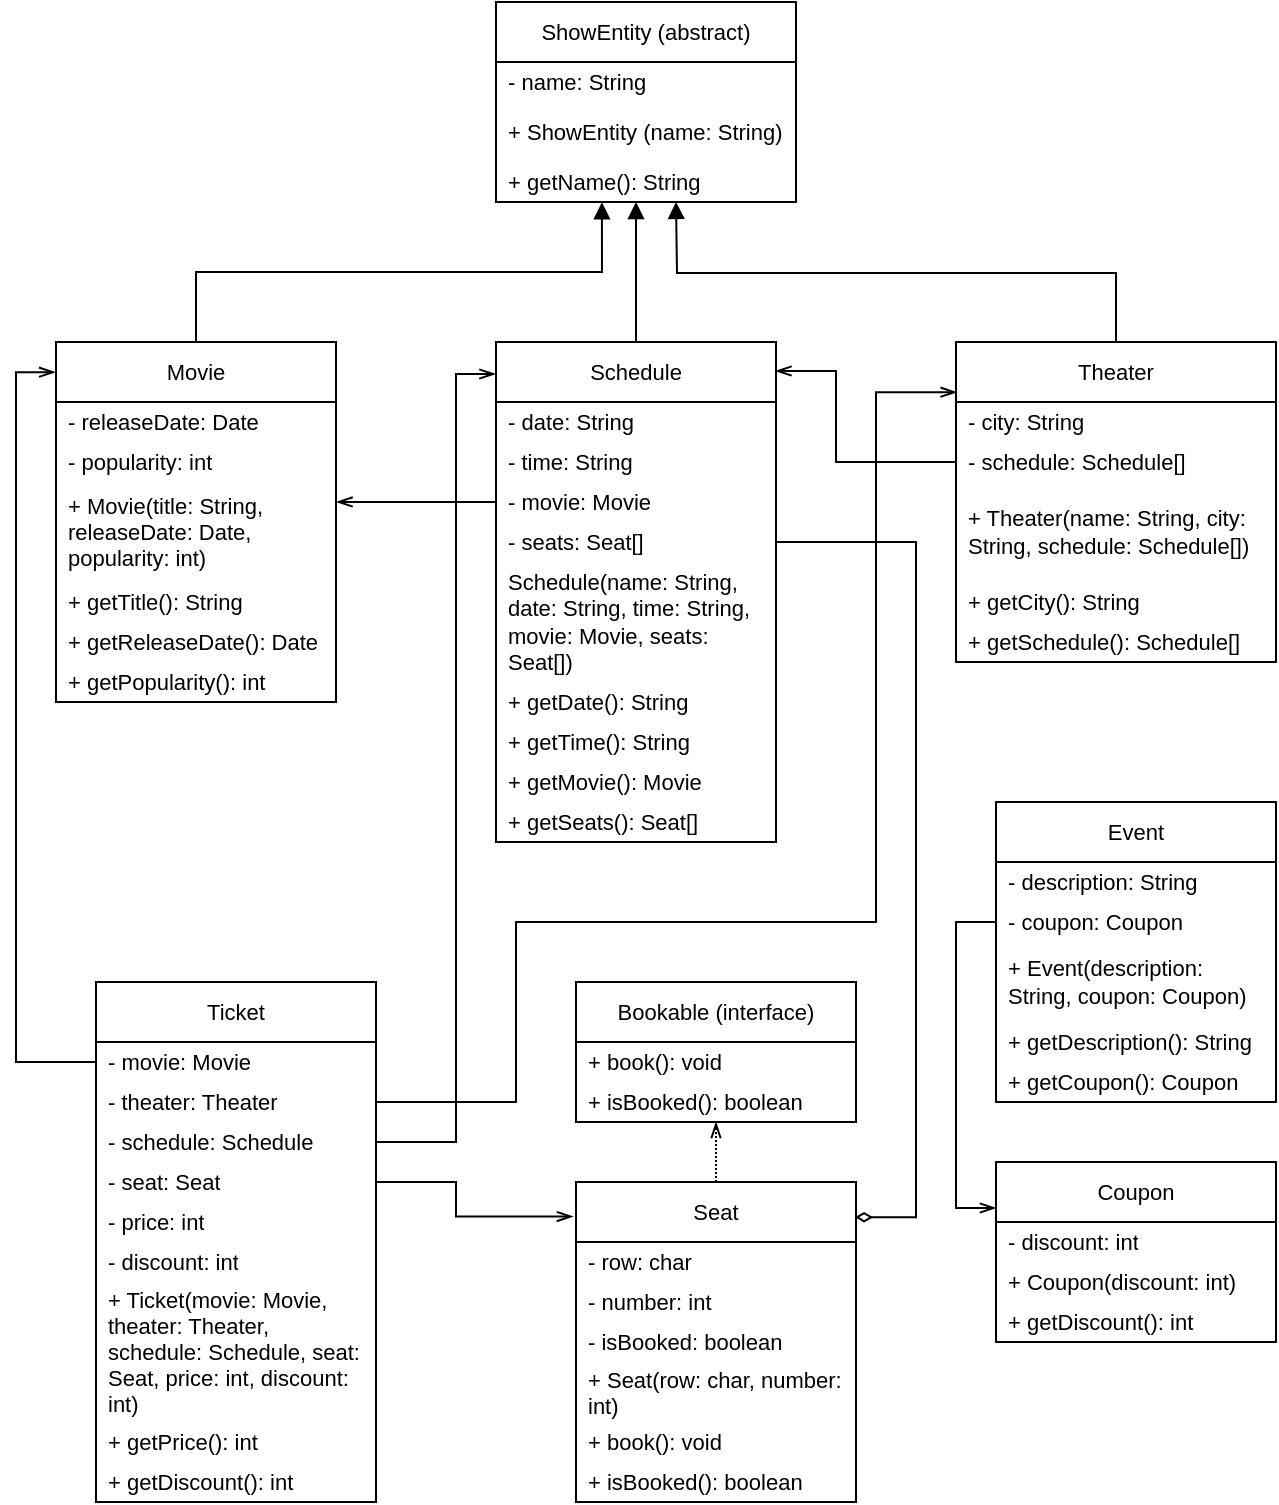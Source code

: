 <mxfile version="24.4.4" type="device">
  <diagram name="페이지-1" id="JVaBgwMzVjiXvj-hfxxZ">
    <mxGraphModel dx="769" dy="1105" grid="1" gridSize="10" guides="1" tooltips="1" connect="1" arrows="1" fold="1" page="1" pageScale="1" pageWidth="827" pageHeight="1169" math="0" shadow="0">
      <root>
        <mxCell id="0" />
        <mxCell id="1" parent="0" />
        <mxCell id="zFr_4Ns9q3g20GbLHG5Y-1" value="ShowEntity (abstract)" style="swimlane;fontStyle=0;childLayout=stackLayout;horizontal=1;startSize=30;horizontalStack=0;resizeParent=1;resizeParentMax=0;resizeLast=0;collapsible=1;marginBottom=0;whiteSpace=wrap;html=1;fontSize=11;" vertex="1" parent="1">
          <mxGeometry x="300" y="30" width="150" height="100" as="geometry" />
        </mxCell>
        <mxCell id="zFr_4Ns9q3g20GbLHG5Y-2" value="- name: String" style="text;strokeColor=none;fillColor=none;align=left;verticalAlign=middle;spacingLeft=4;spacingRight=4;overflow=hidden;points=[[0,0.5],[1,0.5]];portConstraint=eastwest;rotatable=0;whiteSpace=wrap;html=1;fontSize=11;" vertex="1" parent="zFr_4Ns9q3g20GbLHG5Y-1">
          <mxGeometry y="30" width="150" height="20" as="geometry" />
        </mxCell>
        <mxCell id="zFr_4Ns9q3g20GbLHG5Y-6" value="+ ShowEntity&lt;span style=&quot;background-color: initial;&quot;&gt;&amp;nbsp;(name: String)&lt;/span&gt;" style="text;strokeColor=none;fillColor=none;align=left;verticalAlign=middle;spacingLeft=4;spacingRight=4;overflow=hidden;points=[[0,0.5],[1,0.5]];portConstraint=eastwest;rotatable=0;whiteSpace=wrap;html=1;fontSize=11;" vertex="1" parent="zFr_4Ns9q3g20GbLHG5Y-1">
          <mxGeometry y="50" width="150" height="30" as="geometry" />
        </mxCell>
        <mxCell id="zFr_4Ns9q3g20GbLHG5Y-4" value="+ getName(): String" style="text;strokeColor=none;fillColor=none;align=left;verticalAlign=middle;spacingLeft=4;spacingRight=4;overflow=hidden;points=[[0,0.5],[1,0.5]];portConstraint=eastwest;rotatable=0;whiteSpace=wrap;html=1;fontSize=11;" vertex="1" parent="zFr_4Ns9q3g20GbLHG5Y-1">
          <mxGeometry y="80" width="150" height="20" as="geometry" />
        </mxCell>
        <mxCell id="zFr_4Ns9q3g20GbLHG5Y-10" value="Movie" style="swimlane;fontStyle=0;childLayout=stackLayout;horizontal=1;startSize=30;horizontalStack=0;resizeParent=1;resizeParentMax=0;resizeLast=0;collapsible=1;marginBottom=0;whiteSpace=wrap;html=1;fontSize=11;" vertex="1" parent="1">
          <mxGeometry x="80" y="200" width="140" height="180" as="geometry" />
        </mxCell>
        <mxCell id="zFr_4Ns9q3g20GbLHG5Y-11" value="- releaseDate: Date" style="text;strokeColor=none;fillColor=none;align=left;verticalAlign=middle;spacingLeft=4;spacingRight=4;overflow=hidden;points=[[0,0.5],[1,0.5]];portConstraint=eastwest;rotatable=0;whiteSpace=wrap;html=1;fontSize=11;" vertex="1" parent="zFr_4Ns9q3g20GbLHG5Y-10">
          <mxGeometry y="30" width="140" height="20" as="geometry" />
        </mxCell>
        <mxCell id="zFr_4Ns9q3g20GbLHG5Y-12" value="- popularity: int" style="text;strokeColor=none;fillColor=none;align=left;verticalAlign=middle;spacingLeft=4;spacingRight=4;overflow=hidden;points=[[0,0.5],[1,0.5]];portConstraint=eastwest;rotatable=0;whiteSpace=wrap;html=1;fontSize=11;" vertex="1" parent="zFr_4Ns9q3g20GbLHG5Y-10">
          <mxGeometry y="50" width="140" height="20" as="geometry" />
        </mxCell>
        <mxCell id="zFr_4Ns9q3g20GbLHG5Y-13" value="+ Movie(title: String, releaseDate: Date, popularity: int)" style="text;strokeColor=none;fillColor=none;align=left;verticalAlign=middle;spacingLeft=4;spacingRight=4;overflow=hidden;points=[[0,0.5],[1,0.5]];portConstraint=eastwest;rotatable=0;whiteSpace=wrap;html=1;fontSize=11;" vertex="1" parent="zFr_4Ns9q3g20GbLHG5Y-10">
          <mxGeometry y="70" width="140" height="50" as="geometry" />
        </mxCell>
        <mxCell id="zFr_4Ns9q3g20GbLHG5Y-20" value="+ getTitle(): String" style="text;strokeColor=none;fillColor=none;align=left;verticalAlign=middle;spacingLeft=4;spacingRight=4;overflow=hidden;points=[[0,0.5],[1,0.5]];portConstraint=eastwest;rotatable=0;whiteSpace=wrap;html=1;fontSize=11;" vertex="1" parent="zFr_4Ns9q3g20GbLHG5Y-10">
          <mxGeometry y="120" width="140" height="20" as="geometry" />
        </mxCell>
        <mxCell id="zFr_4Ns9q3g20GbLHG5Y-25" value="+ getReleaseDate(): Date" style="text;strokeColor=none;fillColor=none;align=left;verticalAlign=middle;spacingLeft=4;spacingRight=4;overflow=hidden;points=[[0,0.5],[1,0.5]];portConstraint=eastwest;rotatable=0;whiteSpace=wrap;html=1;fontSize=11;" vertex="1" parent="zFr_4Ns9q3g20GbLHG5Y-10">
          <mxGeometry y="140" width="140" height="20" as="geometry" />
        </mxCell>
        <mxCell id="zFr_4Ns9q3g20GbLHG5Y-26" value="+ getPopularity(): int" style="text;strokeColor=none;fillColor=none;align=left;verticalAlign=middle;spacingLeft=4;spacingRight=4;overflow=hidden;points=[[0,0.5],[1,0.5]];portConstraint=eastwest;rotatable=0;whiteSpace=wrap;html=1;fontSize=11;" vertex="1" parent="zFr_4Ns9q3g20GbLHG5Y-10">
          <mxGeometry y="160" width="140" height="20" as="geometry" />
        </mxCell>
        <mxCell id="zFr_4Ns9q3g20GbLHG5Y-28" value="Schedule" style="swimlane;fontStyle=0;childLayout=stackLayout;horizontal=1;startSize=30;horizontalStack=0;resizeParent=1;resizeParentMax=0;resizeLast=0;collapsible=1;marginBottom=0;whiteSpace=wrap;html=1;fontSize=11;" vertex="1" parent="1">
          <mxGeometry x="300" y="200" width="140" height="250" as="geometry" />
        </mxCell>
        <mxCell id="zFr_4Ns9q3g20GbLHG5Y-29" value="- date: String" style="text;strokeColor=none;fillColor=none;align=left;verticalAlign=middle;spacingLeft=4;spacingRight=4;overflow=hidden;points=[[0,0.5],[1,0.5]];portConstraint=eastwest;rotatable=0;whiteSpace=wrap;html=1;fontSize=11;" vertex="1" parent="zFr_4Ns9q3g20GbLHG5Y-28">
          <mxGeometry y="30" width="140" height="20" as="geometry" />
        </mxCell>
        <mxCell id="zFr_4Ns9q3g20GbLHG5Y-30" value="- time: String" style="text;strokeColor=none;fillColor=none;align=left;verticalAlign=middle;spacingLeft=4;spacingRight=4;overflow=hidden;points=[[0,0.5],[1,0.5]];portConstraint=eastwest;rotatable=0;whiteSpace=wrap;html=1;fontSize=11;" vertex="1" parent="zFr_4Ns9q3g20GbLHG5Y-28">
          <mxGeometry y="50" width="140" height="20" as="geometry" />
        </mxCell>
        <mxCell id="zFr_4Ns9q3g20GbLHG5Y-32" value="- movie: Movie" style="text;strokeColor=none;fillColor=none;align=left;verticalAlign=middle;spacingLeft=4;spacingRight=4;overflow=hidden;points=[[0,0.5],[1,0.5]];portConstraint=eastwest;rotatable=0;whiteSpace=wrap;html=1;fontSize=11;" vertex="1" parent="zFr_4Ns9q3g20GbLHG5Y-28">
          <mxGeometry y="70" width="140" height="20" as="geometry" />
        </mxCell>
        <mxCell id="zFr_4Ns9q3g20GbLHG5Y-33" value="- seats: Seat[]" style="text;strokeColor=none;fillColor=none;align=left;verticalAlign=middle;spacingLeft=4;spacingRight=4;overflow=hidden;points=[[0,0.5],[1,0.5]];portConstraint=eastwest;rotatable=0;whiteSpace=wrap;html=1;fontSize=11;" vertex="1" parent="zFr_4Ns9q3g20GbLHG5Y-28">
          <mxGeometry y="90" width="140" height="20" as="geometry" />
        </mxCell>
        <mxCell id="zFr_4Ns9q3g20GbLHG5Y-68" value="Schedule(name: String, date: String, time: String, movie: Movie, seats: Seat[])" style="text;strokeColor=none;fillColor=none;align=left;verticalAlign=middle;spacingLeft=4;spacingRight=4;overflow=hidden;points=[[0,0.5],[1,0.5]];portConstraint=eastwest;rotatable=0;whiteSpace=wrap;html=1;fontSize=11;" vertex="1" parent="zFr_4Ns9q3g20GbLHG5Y-28">
          <mxGeometry y="110" width="140" height="60" as="geometry" />
        </mxCell>
        <mxCell id="zFr_4Ns9q3g20GbLHG5Y-34" value="+ getDate(): String" style="text;strokeColor=none;fillColor=none;align=left;verticalAlign=middle;spacingLeft=4;spacingRight=4;overflow=hidden;points=[[0,0.5],[1,0.5]];portConstraint=eastwest;rotatable=0;whiteSpace=wrap;html=1;fontSize=11;" vertex="1" parent="zFr_4Ns9q3g20GbLHG5Y-28">
          <mxGeometry y="170" width="140" height="20" as="geometry" />
        </mxCell>
        <mxCell id="zFr_4Ns9q3g20GbLHG5Y-69" value="+ getTime(): String" style="text;strokeColor=none;fillColor=none;align=left;verticalAlign=middle;spacingLeft=4;spacingRight=4;overflow=hidden;points=[[0,0.5],[1,0.5]];portConstraint=eastwest;rotatable=0;whiteSpace=wrap;html=1;fontSize=11;" vertex="1" parent="zFr_4Ns9q3g20GbLHG5Y-28">
          <mxGeometry y="190" width="140" height="20" as="geometry" />
        </mxCell>
        <mxCell id="zFr_4Ns9q3g20GbLHG5Y-70" value="+ getMovie(): Movie" style="text;strokeColor=none;fillColor=none;align=left;verticalAlign=middle;spacingLeft=4;spacingRight=4;overflow=hidden;points=[[0,0.5],[1,0.5]];portConstraint=eastwest;rotatable=0;whiteSpace=wrap;html=1;fontSize=11;" vertex="1" parent="zFr_4Ns9q3g20GbLHG5Y-28">
          <mxGeometry y="210" width="140" height="20" as="geometry" />
        </mxCell>
        <mxCell id="zFr_4Ns9q3g20GbLHG5Y-71" value="+ getSeats(): Seat[]" style="text;strokeColor=none;fillColor=none;align=left;verticalAlign=middle;spacingLeft=4;spacingRight=4;overflow=hidden;points=[[0,0.5],[1,0.5]];portConstraint=eastwest;rotatable=0;whiteSpace=wrap;html=1;fontSize=11;" vertex="1" parent="zFr_4Ns9q3g20GbLHG5Y-28">
          <mxGeometry y="230" width="140" height="20" as="geometry" />
        </mxCell>
        <mxCell id="zFr_4Ns9q3g20GbLHG5Y-35" value="Bookable (interface)" style="swimlane;fontStyle=0;childLayout=stackLayout;horizontal=1;startSize=30;horizontalStack=0;resizeParent=1;resizeParentMax=0;resizeLast=0;collapsible=1;marginBottom=0;whiteSpace=wrap;html=1;fontSize=11;" vertex="1" parent="1">
          <mxGeometry x="340" y="520" width="140" height="70" as="geometry" />
        </mxCell>
        <mxCell id="zFr_4Ns9q3g20GbLHG5Y-36" value="+ book(): void" style="text;strokeColor=none;fillColor=none;align=left;verticalAlign=middle;spacingLeft=4;spacingRight=4;overflow=hidden;points=[[0,0.5],[1,0.5]];portConstraint=eastwest;rotatable=0;whiteSpace=wrap;html=1;fontSize=11;" vertex="1" parent="zFr_4Ns9q3g20GbLHG5Y-35">
          <mxGeometry y="30" width="140" height="20" as="geometry" />
        </mxCell>
        <mxCell id="zFr_4Ns9q3g20GbLHG5Y-37" value="+ isBooked(): boolean" style="text;strokeColor=none;fillColor=none;align=left;verticalAlign=middle;spacingLeft=4;spacingRight=4;overflow=hidden;points=[[0,0.5],[1,0.5]];portConstraint=eastwest;rotatable=0;whiteSpace=wrap;html=1;fontSize=11;" vertex="1" parent="zFr_4Ns9q3g20GbLHG5Y-35">
          <mxGeometry y="50" width="140" height="20" as="geometry" />
        </mxCell>
        <mxCell id="zFr_4Ns9q3g20GbLHG5Y-98" value="" style="endArrow=openThin;endFill=0;endSize=6;rounded=0;html=1;entryX=1.008;entryY=0.067;entryDx=0;entryDy=0;entryPerimeter=0;dashed=1;dashPattern=1 1;" edge="1" parent="zFr_4Ns9q3g20GbLHG5Y-35" source="zFr_4Ns9q3g20GbLHG5Y-39">
          <mxGeometry width="160" relative="1" as="geometry">
            <mxPoint x="149" y="71" as="sourcePoint" />
            <mxPoint x="70" y="70" as="targetPoint" />
          </mxGeometry>
        </mxCell>
        <mxCell id="zFr_4Ns9q3g20GbLHG5Y-39" value="Seat" style="swimlane;fontStyle=0;childLayout=stackLayout;horizontal=1;startSize=30;horizontalStack=0;resizeParent=1;resizeParentMax=0;resizeLast=0;collapsible=1;marginBottom=0;whiteSpace=wrap;html=1;fontSize=11;" vertex="1" parent="1">
          <mxGeometry x="340" y="620" width="140" height="160" as="geometry" />
        </mxCell>
        <mxCell id="zFr_4Ns9q3g20GbLHG5Y-40" value="- row: char" style="text;strokeColor=none;fillColor=none;align=left;verticalAlign=middle;spacingLeft=4;spacingRight=4;overflow=hidden;points=[[0,0.5],[1,0.5]];portConstraint=eastwest;rotatable=0;whiteSpace=wrap;html=1;fontSize=11;" vertex="1" parent="zFr_4Ns9q3g20GbLHG5Y-39">
          <mxGeometry y="30" width="140" height="20" as="geometry" />
        </mxCell>
        <mxCell id="zFr_4Ns9q3g20GbLHG5Y-41" value="- number: int" style="text;strokeColor=none;fillColor=none;align=left;verticalAlign=middle;spacingLeft=4;spacingRight=4;overflow=hidden;points=[[0,0.5],[1,0.5]];portConstraint=eastwest;rotatable=0;whiteSpace=wrap;html=1;fontSize=11;" vertex="1" parent="zFr_4Ns9q3g20GbLHG5Y-39">
          <mxGeometry y="50" width="140" height="20" as="geometry" />
        </mxCell>
        <mxCell id="zFr_4Ns9q3g20GbLHG5Y-42" value="- isBooked: boolean" style="text;strokeColor=none;fillColor=none;align=left;verticalAlign=middle;spacingLeft=4;spacingRight=4;overflow=hidden;points=[[0,0.5],[1,0.5]];portConstraint=eastwest;rotatable=0;whiteSpace=wrap;html=1;fontSize=11;" vertex="1" parent="zFr_4Ns9q3g20GbLHG5Y-39">
          <mxGeometry y="70" width="140" height="20" as="geometry" />
        </mxCell>
        <mxCell id="zFr_4Ns9q3g20GbLHG5Y-43" value="+ Seat(row: char, number: int)" style="text;strokeColor=none;fillColor=none;align=left;verticalAlign=middle;spacingLeft=4;spacingRight=4;overflow=hidden;points=[[0,0.5],[1,0.5]];portConstraint=eastwest;rotatable=0;whiteSpace=wrap;html=1;fontSize=11;" vertex="1" parent="zFr_4Ns9q3g20GbLHG5Y-39">
          <mxGeometry y="90" width="140" height="30" as="geometry" />
        </mxCell>
        <mxCell id="zFr_4Ns9q3g20GbLHG5Y-44" value="+ book(): void" style="text;strokeColor=none;fillColor=none;align=left;verticalAlign=middle;spacingLeft=4;spacingRight=4;overflow=hidden;points=[[0,0.5],[1,0.5]];portConstraint=eastwest;rotatable=0;whiteSpace=wrap;html=1;fontSize=11;" vertex="1" parent="zFr_4Ns9q3g20GbLHG5Y-39">
          <mxGeometry y="120" width="140" height="20" as="geometry" />
        </mxCell>
        <mxCell id="zFr_4Ns9q3g20GbLHG5Y-46" value="+ isBooked(): boolean" style="text;strokeColor=none;fillColor=none;align=left;verticalAlign=middle;spacingLeft=4;spacingRight=4;overflow=hidden;points=[[0,0.5],[1,0.5]];portConstraint=eastwest;rotatable=0;whiteSpace=wrap;html=1;fontSize=11;" vertex="1" parent="zFr_4Ns9q3g20GbLHG5Y-39">
          <mxGeometry y="140" width="140" height="20" as="geometry" />
        </mxCell>
        <mxCell id="zFr_4Ns9q3g20GbLHG5Y-48" value="Ticket" style="swimlane;fontStyle=0;childLayout=stackLayout;horizontal=1;startSize=30;horizontalStack=0;resizeParent=1;resizeParentMax=0;resizeLast=0;collapsible=1;marginBottom=0;whiteSpace=wrap;html=1;fontSize=11;" vertex="1" parent="1">
          <mxGeometry x="100" y="520" width="140" height="260" as="geometry" />
        </mxCell>
        <mxCell id="zFr_4Ns9q3g20GbLHG5Y-49" value="- movie: Movie" style="text;strokeColor=none;fillColor=none;align=left;verticalAlign=middle;spacingLeft=4;spacingRight=4;overflow=hidden;points=[[0,0.5],[1,0.5]];portConstraint=eastwest;rotatable=0;whiteSpace=wrap;html=1;fontSize=11;" vertex="1" parent="zFr_4Ns9q3g20GbLHG5Y-48">
          <mxGeometry y="30" width="140" height="20" as="geometry" />
        </mxCell>
        <mxCell id="zFr_4Ns9q3g20GbLHG5Y-50" value="- theater: Theater" style="text;strokeColor=none;fillColor=none;align=left;verticalAlign=middle;spacingLeft=4;spacingRight=4;overflow=hidden;points=[[0,0.5],[1,0.5]];portConstraint=eastwest;rotatable=0;whiteSpace=wrap;html=1;fontSize=11;" vertex="1" parent="zFr_4Ns9q3g20GbLHG5Y-48">
          <mxGeometry y="50" width="140" height="20" as="geometry" />
        </mxCell>
        <mxCell id="zFr_4Ns9q3g20GbLHG5Y-52" value="- schedule: Schedule" style="text;strokeColor=none;fillColor=none;align=left;verticalAlign=middle;spacingLeft=4;spacingRight=4;overflow=hidden;points=[[0,0.5],[1,0.5]];portConstraint=eastwest;rotatable=0;whiteSpace=wrap;html=1;fontSize=11;" vertex="1" parent="zFr_4Ns9q3g20GbLHG5Y-48">
          <mxGeometry y="70" width="140" height="20" as="geometry" />
        </mxCell>
        <mxCell id="zFr_4Ns9q3g20GbLHG5Y-53" value="- seat: Seat" style="text;strokeColor=none;fillColor=none;align=left;verticalAlign=middle;spacingLeft=4;spacingRight=4;overflow=hidden;points=[[0,0.5],[1,0.5]];portConstraint=eastwest;rotatable=0;whiteSpace=wrap;html=1;fontSize=11;" vertex="1" parent="zFr_4Ns9q3g20GbLHG5Y-48">
          <mxGeometry y="90" width="140" height="20" as="geometry" />
        </mxCell>
        <mxCell id="zFr_4Ns9q3g20GbLHG5Y-54" value="- price: int" style="text;strokeColor=none;fillColor=none;align=left;verticalAlign=middle;spacingLeft=4;spacingRight=4;overflow=hidden;points=[[0,0.5],[1,0.5]];portConstraint=eastwest;rotatable=0;whiteSpace=wrap;html=1;fontSize=11;" vertex="1" parent="zFr_4Ns9q3g20GbLHG5Y-48">
          <mxGeometry y="110" width="140" height="20" as="geometry" />
        </mxCell>
        <mxCell id="zFr_4Ns9q3g20GbLHG5Y-55" value="- discount: int" style="text;strokeColor=none;fillColor=none;align=left;verticalAlign=middle;spacingLeft=4;spacingRight=4;overflow=hidden;points=[[0,0.5],[1,0.5]];portConstraint=eastwest;rotatable=0;whiteSpace=wrap;html=1;fontSize=11;" vertex="1" parent="zFr_4Ns9q3g20GbLHG5Y-48">
          <mxGeometry y="130" width="140" height="20" as="geometry" />
        </mxCell>
        <mxCell id="zFr_4Ns9q3g20GbLHG5Y-56" value="+ Ticket(movie: Movie, theater: Theater, schedule: Schedule, seat: Seat, price: int, discount: int)" style="text;strokeColor=none;fillColor=none;align=left;verticalAlign=middle;spacingLeft=4;spacingRight=4;overflow=hidden;points=[[0,0.5],[1,0.5]];portConstraint=eastwest;rotatable=0;whiteSpace=wrap;html=1;fontSize=11;" vertex="1" parent="zFr_4Ns9q3g20GbLHG5Y-48">
          <mxGeometry y="150" width="140" height="70" as="geometry" />
        </mxCell>
        <mxCell id="zFr_4Ns9q3g20GbLHG5Y-57" value="+ getPrice(): int" style="text;strokeColor=none;fillColor=none;align=left;verticalAlign=middle;spacingLeft=4;spacingRight=4;overflow=hidden;points=[[0,0.5],[1,0.5]];portConstraint=eastwest;rotatable=0;whiteSpace=wrap;html=1;fontSize=11;" vertex="1" parent="zFr_4Ns9q3g20GbLHG5Y-48">
          <mxGeometry y="220" width="140" height="20" as="geometry" />
        </mxCell>
        <mxCell id="zFr_4Ns9q3g20GbLHG5Y-58" value="+ getDiscount(): int" style="text;strokeColor=none;fillColor=none;align=left;verticalAlign=middle;spacingLeft=4;spacingRight=4;overflow=hidden;points=[[0,0.5],[1,0.5]];portConstraint=eastwest;rotatable=0;whiteSpace=wrap;html=1;fontSize=11;" vertex="1" parent="zFr_4Ns9q3g20GbLHG5Y-48">
          <mxGeometry y="240" width="140" height="20" as="geometry" />
        </mxCell>
        <mxCell id="zFr_4Ns9q3g20GbLHG5Y-59" value="Theater" style="swimlane;fontStyle=0;childLayout=stackLayout;horizontal=1;startSize=30;horizontalStack=0;resizeParent=1;resizeParentMax=0;resizeLast=0;collapsible=1;marginBottom=0;whiteSpace=wrap;html=1;fontSize=11;" vertex="1" parent="1">
          <mxGeometry x="530" y="200" width="160" height="160" as="geometry" />
        </mxCell>
        <mxCell id="zFr_4Ns9q3g20GbLHG5Y-60" value="- city: String" style="text;strokeColor=none;fillColor=none;align=left;verticalAlign=middle;spacingLeft=4;spacingRight=4;overflow=hidden;points=[[0,0.5],[1,0.5]];portConstraint=eastwest;rotatable=0;whiteSpace=wrap;html=1;fontSize=11;" vertex="1" parent="zFr_4Ns9q3g20GbLHG5Y-59">
          <mxGeometry y="30" width="160" height="20" as="geometry" />
        </mxCell>
        <mxCell id="zFr_4Ns9q3g20GbLHG5Y-61" value="- schedule: Schedule[]" style="text;strokeColor=none;fillColor=none;align=left;verticalAlign=middle;spacingLeft=4;spacingRight=4;overflow=hidden;points=[[0,0.5],[1,0.5]];portConstraint=eastwest;rotatable=0;whiteSpace=wrap;html=1;fontSize=11;" vertex="1" parent="zFr_4Ns9q3g20GbLHG5Y-59">
          <mxGeometry y="50" width="160" height="20" as="geometry" />
        </mxCell>
        <mxCell id="zFr_4Ns9q3g20GbLHG5Y-62" value="+ Theater(name: String, city: String, schedule: Schedule[])" style="text;strokeColor=none;fillColor=none;align=left;verticalAlign=middle;spacingLeft=4;spacingRight=4;overflow=hidden;points=[[0,0.5],[1,0.5]];portConstraint=eastwest;rotatable=0;whiteSpace=wrap;html=1;fontSize=11;" vertex="1" parent="zFr_4Ns9q3g20GbLHG5Y-59">
          <mxGeometry y="70" width="160" height="50" as="geometry" />
        </mxCell>
        <mxCell id="zFr_4Ns9q3g20GbLHG5Y-63" value="+ getCity(): String" style="text;strokeColor=none;fillColor=none;align=left;verticalAlign=middle;spacingLeft=4;spacingRight=4;overflow=hidden;points=[[0,0.5],[1,0.5]];portConstraint=eastwest;rotatable=0;whiteSpace=wrap;html=1;fontSize=11;" vertex="1" parent="zFr_4Ns9q3g20GbLHG5Y-59">
          <mxGeometry y="120" width="160" height="20" as="geometry" />
        </mxCell>
        <mxCell id="zFr_4Ns9q3g20GbLHG5Y-64" value="+ getSchedule(): Schedule[]" style="text;strokeColor=none;fillColor=none;align=left;verticalAlign=middle;spacingLeft=4;spacingRight=4;overflow=hidden;points=[[0,0.5],[1,0.5]];portConstraint=eastwest;rotatable=0;whiteSpace=wrap;html=1;fontSize=11;" vertex="1" parent="zFr_4Ns9q3g20GbLHG5Y-59">
          <mxGeometry y="140" width="160" height="20" as="geometry" />
        </mxCell>
        <mxCell id="zFr_4Ns9q3g20GbLHG5Y-74" value="Event" style="swimlane;fontStyle=0;childLayout=stackLayout;horizontal=1;startSize=30;horizontalStack=0;resizeParent=1;resizeParentMax=0;resizeLast=0;collapsible=1;marginBottom=0;whiteSpace=wrap;html=1;fontSize=11;" vertex="1" parent="1">
          <mxGeometry x="550" y="430" width="140" height="150" as="geometry" />
        </mxCell>
        <mxCell id="zFr_4Ns9q3g20GbLHG5Y-75" value="- description: String" style="text;strokeColor=none;fillColor=none;align=left;verticalAlign=middle;spacingLeft=4;spacingRight=4;overflow=hidden;points=[[0,0.5],[1,0.5]];portConstraint=eastwest;rotatable=0;whiteSpace=wrap;html=1;fontSize=11;" vertex="1" parent="zFr_4Ns9q3g20GbLHG5Y-74">
          <mxGeometry y="30" width="140" height="20" as="geometry" />
        </mxCell>
        <mxCell id="zFr_4Ns9q3g20GbLHG5Y-76" value="- coupon: Coupon" style="text;strokeColor=none;fillColor=none;align=left;verticalAlign=middle;spacingLeft=4;spacingRight=4;overflow=hidden;points=[[0,0.5],[1,0.5]];portConstraint=eastwest;rotatable=0;whiteSpace=wrap;html=1;fontSize=11;" vertex="1" parent="zFr_4Ns9q3g20GbLHG5Y-74">
          <mxGeometry y="50" width="140" height="20" as="geometry" />
        </mxCell>
        <mxCell id="zFr_4Ns9q3g20GbLHG5Y-77" value="+ Event(description: String, coupon: Coupon)" style="text;strokeColor=none;fillColor=none;align=left;verticalAlign=middle;spacingLeft=4;spacingRight=4;overflow=hidden;points=[[0,0.5],[1,0.5]];portConstraint=eastwest;rotatable=0;whiteSpace=wrap;html=1;fontSize=11;" vertex="1" parent="zFr_4Ns9q3g20GbLHG5Y-74">
          <mxGeometry y="70" width="140" height="40" as="geometry" />
        </mxCell>
        <mxCell id="zFr_4Ns9q3g20GbLHG5Y-78" value="+ getDescription(): String" style="text;strokeColor=none;fillColor=none;align=left;verticalAlign=middle;spacingLeft=4;spacingRight=4;overflow=hidden;points=[[0,0.5],[1,0.5]];portConstraint=eastwest;rotatable=0;whiteSpace=wrap;html=1;fontSize=11;" vertex="1" parent="zFr_4Ns9q3g20GbLHG5Y-74">
          <mxGeometry y="110" width="140" height="20" as="geometry" />
        </mxCell>
        <mxCell id="zFr_4Ns9q3g20GbLHG5Y-79" value="+ getCoupon(): Coupon" style="text;strokeColor=none;fillColor=none;align=left;verticalAlign=middle;spacingLeft=4;spacingRight=4;overflow=hidden;points=[[0,0.5],[1,0.5]];portConstraint=eastwest;rotatable=0;whiteSpace=wrap;html=1;fontSize=11;" vertex="1" parent="zFr_4Ns9q3g20GbLHG5Y-74">
          <mxGeometry y="130" width="140" height="20" as="geometry" />
        </mxCell>
        <mxCell id="zFr_4Ns9q3g20GbLHG5Y-80" value="Coupon" style="swimlane;fontStyle=0;childLayout=stackLayout;horizontal=1;startSize=30;horizontalStack=0;resizeParent=1;resizeParentMax=0;resizeLast=0;collapsible=1;marginBottom=0;whiteSpace=wrap;html=1;fontSize=11;" vertex="1" parent="1">
          <mxGeometry x="550" y="610" width="140" height="90" as="geometry" />
        </mxCell>
        <mxCell id="zFr_4Ns9q3g20GbLHG5Y-81" value="- discount: int" style="text;strokeColor=none;fillColor=none;align=left;verticalAlign=middle;spacingLeft=4;spacingRight=4;overflow=hidden;points=[[0,0.5],[1,0.5]];portConstraint=eastwest;rotatable=0;whiteSpace=wrap;html=1;fontSize=11;" vertex="1" parent="zFr_4Ns9q3g20GbLHG5Y-80">
          <mxGeometry y="30" width="140" height="20" as="geometry" />
        </mxCell>
        <mxCell id="zFr_4Ns9q3g20GbLHG5Y-82" value="+ Coupon(discount: int)" style="text;strokeColor=none;fillColor=none;align=left;verticalAlign=middle;spacingLeft=4;spacingRight=4;overflow=hidden;points=[[0,0.5],[1,0.5]];portConstraint=eastwest;rotatable=0;whiteSpace=wrap;html=1;fontSize=11;" vertex="1" parent="zFr_4Ns9q3g20GbLHG5Y-80">
          <mxGeometry y="50" width="140" height="20" as="geometry" />
        </mxCell>
        <mxCell id="zFr_4Ns9q3g20GbLHG5Y-84" value="+ getDiscount(): int" style="text;strokeColor=none;fillColor=none;align=left;verticalAlign=middle;spacingLeft=4;spacingRight=4;overflow=hidden;points=[[0,0.5],[1,0.5]];portConstraint=eastwest;rotatable=0;whiteSpace=wrap;html=1;fontSize=11;" vertex="1" parent="zFr_4Ns9q3g20GbLHG5Y-80">
          <mxGeometry y="70" width="140" height="20" as="geometry" />
        </mxCell>
        <mxCell id="zFr_4Ns9q3g20GbLHG5Y-88" style="edgeStyle=orthogonalEdgeStyle;rounded=0;orthogonalLoop=1;jettySize=auto;html=1;exitX=0.5;exitY=0;exitDx=0;exitDy=0;entryX=0.353;entryY=1.005;entryDx=0;entryDy=0;entryPerimeter=0;endArrow=block;endFill=1;" edge="1" parent="1" source="zFr_4Ns9q3g20GbLHG5Y-10" target="zFr_4Ns9q3g20GbLHG5Y-4">
          <mxGeometry relative="1" as="geometry" />
        </mxCell>
        <mxCell id="zFr_4Ns9q3g20GbLHG5Y-90" style="edgeStyle=orthogonalEdgeStyle;rounded=0;orthogonalLoop=1;jettySize=auto;html=1;exitX=0.5;exitY=0;exitDx=0;exitDy=0;endArrow=block;endFill=1;" edge="1" parent="1" source="zFr_4Ns9q3g20GbLHG5Y-28">
          <mxGeometry relative="1" as="geometry">
            <mxPoint x="370" y="130" as="targetPoint" />
          </mxGeometry>
        </mxCell>
        <mxCell id="zFr_4Ns9q3g20GbLHG5Y-91" style="edgeStyle=orthogonalEdgeStyle;rounded=0;orthogonalLoop=1;jettySize=auto;html=1;exitX=0.5;exitY=0;exitDx=0;exitDy=0;endArrow=block;endFill=1;" edge="1" parent="1" source="zFr_4Ns9q3g20GbLHG5Y-59">
          <mxGeometry relative="1" as="geometry">
            <mxPoint x="390" y="130" as="targetPoint" />
          </mxGeometry>
        </mxCell>
        <mxCell id="zFr_4Ns9q3g20GbLHG5Y-103" style="edgeStyle=orthogonalEdgeStyle;rounded=0;orthogonalLoop=1;jettySize=auto;html=1;exitX=0;exitY=0.5;exitDx=0;exitDy=0;entryX=1.002;entryY=0.199;entryDx=0;entryDy=0;entryPerimeter=0;endArrow=openThin;endFill=0;" edge="1" parent="1" source="zFr_4Ns9q3g20GbLHG5Y-32" target="zFr_4Ns9q3g20GbLHG5Y-13">
          <mxGeometry relative="1" as="geometry" />
        </mxCell>
        <mxCell id="zFr_4Ns9q3g20GbLHG5Y-105" style="edgeStyle=orthogonalEdgeStyle;rounded=0;orthogonalLoop=1;jettySize=auto;html=1;exitX=1;exitY=0.5;exitDx=0;exitDy=0;entryX=-0.011;entryY=0.108;entryDx=0;entryDy=0;endArrow=openThin;endFill=0;entryPerimeter=0;" edge="1" parent="1" source="zFr_4Ns9q3g20GbLHG5Y-53" target="zFr_4Ns9q3g20GbLHG5Y-39">
          <mxGeometry relative="1" as="geometry">
            <Array as="points">
              <mxPoint x="280" y="620" />
              <mxPoint x="280" y="637" />
            </Array>
          </mxGeometry>
        </mxCell>
        <mxCell id="zFr_4Ns9q3g20GbLHG5Y-106" style="edgeStyle=orthogonalEdgeStyle;rounded=0;orthogonalLoop=1;jettySize=auto;html=1;endArrow=openThin;endFill=0;entryX=0;entryY=0.25;entryDx=0;entryDy=0;" edge="1" parent="1" source="zFr_4Ns9q3g20GbLHG5Y-76" target="zFr_4Ns9q3g20GbLHG5Y-80">
          <mxGeometry relative="1" as="geometry">
            <Array as="points">
              <mxPoint x="530" y="490" />
              <mxPoint x="530" y="633" />
              <mxPoint x="550" y="633" />
            </Array>
          </mxGeometry>
        </mxCell>
        <mxCell id="zFr_4Ns9q3g20GbLHG5Y-107" style="edgeStyle=orthogonalEdgeStyle;rounded=0;orthogonalLoop=1;jettySize=auto;html=1;exitX=1;exitY=0.5;exitDx=0;exitDy=0;entryX=0.997;entryY=0.11;entryDx=0;entryDy=0;entryPerimeter=0;endArrow=diamondThin;endFill=0;" edge="1" parent="1" source="zFr_4Ns9q3g20GbLHG5Y-33" target="zFr_4Ns9q3g20GbLHG5Y-39">
          <mxGeometry relative="1" as="geometry">
            <Array as="points">
              <mxPoint x="510" y="300" />
              <mxPoint x="510" y="638" />
            </Array>
          </mxGeometry>
        </mxCell>
        <mxCell id="zFr_4Ns9q3g20GbLHG5Y-108" style="edgeStyle=orthogonalEdgeStyle;rounded=0;orthogonalLoop=1;jettySize=auto;html=1;exitX=0;exitY=0.5;exitDx=0;exitDy=0;entryX=0.998;entryY=0.058;entryDx=0;entryDy=0;entryPerimeter=0;endArrow=openThin;endFill=0;" edge="1" parent="1" source="zFr_4Ns9q3g20GbLHG5Y-61" target="zFr_4Ns9q3g20GbLHG5Y-28">
          <mxGeometry relative="1" as="geometry">
            <Array as="points">
              <mxPoint x="470" y="260" />
              <mxPoint x="470" y="215" />
            </Array>
          </mxGeometry>
        </mxCell>
        <mxCell id="zFr_4Ns9q3g20GbLHG5Y-109" style="edgeStyle=orthogonalEdgeStyle;rounded=0;orthogonalLoop=1;jettySize=auto;html=1;exitX=1;exitY=0.5;exitDx=0;exitDy=0;entryX=-0.002;entryY=0.064;entryDx=0;entryDy=0;entryPerimeter=0;endArrow=openThin;endFill=0;" edge="1" parent="1" source="zFr_4Ns9q3g20GbLHG5Y-52" target="zFr_4Ns9q3g20GbLHG5Y-28">
          <mxGeometry relative="1" as="geometry">
            <mxPoint x="290" y="220" as="targetPoint" />
            <Array as="points">
              <mxPoint x="280" y="600" />
              <mxPoint x="280" y="216" />
            </Array>
          </mxGeometry>
        </mxCell>
        <mxCell id="zFr_4Ns9q3g20GbLHG5Y-110" style="edgeStyle=orthogonalEdgeStyle;rounded=0;orthogonalLoop=1;jettySize=auto;html=1;exitX=0;exitY=0.5;exitDx=0;exitDy=0;entryX=-0.003;entryY=0.084;entryDx=0;entryDy=0;entryPerimeter=0;endArrow=openThin;endFill=0;" edge="1" parent="1" source="zFr_4Ns9q3g20GbLHG5Y-49" target="zFr_4Ns9q3g20GbLHG5Y-10">
          <mxGeometry relative="1" as="geometry" />
        </mxCell>
        <mxCell id="zFr_4Ns9q3g20GbLHG5Y-111" style="edgeStyle=orthogonalEdgeStyle;rounded=0;orthogonalLoop=1;jettySize=auto;html=1;exitX=1;exitY=0.5;exitDx=0;exitDy=0;entryX=0.002;entryY=0.157;entryDx=0;entryDy=0;entryPerimeter=0;endArrow=openThin;endFill=0;" edge="1" parent="1" source="zFr_4Ns9q3g20GbLHG5Y-50" target="zFr_4Ns9q3g20GbLHG5Y-59">
          <mxGeometry relative="1" as="geometry">
            <Array as="points">
              <mxPoint x="310" y="580" />
              <mxPoint x="310" y="490" />
              <mxPoint x="490" y="490" />
              <mxPoint x="490" y="225" />
            </Array>
          </mxGeometry>
        </mxCell>
      </root>
    </mxGraphModel>
  </diagram>
</mxfile>

